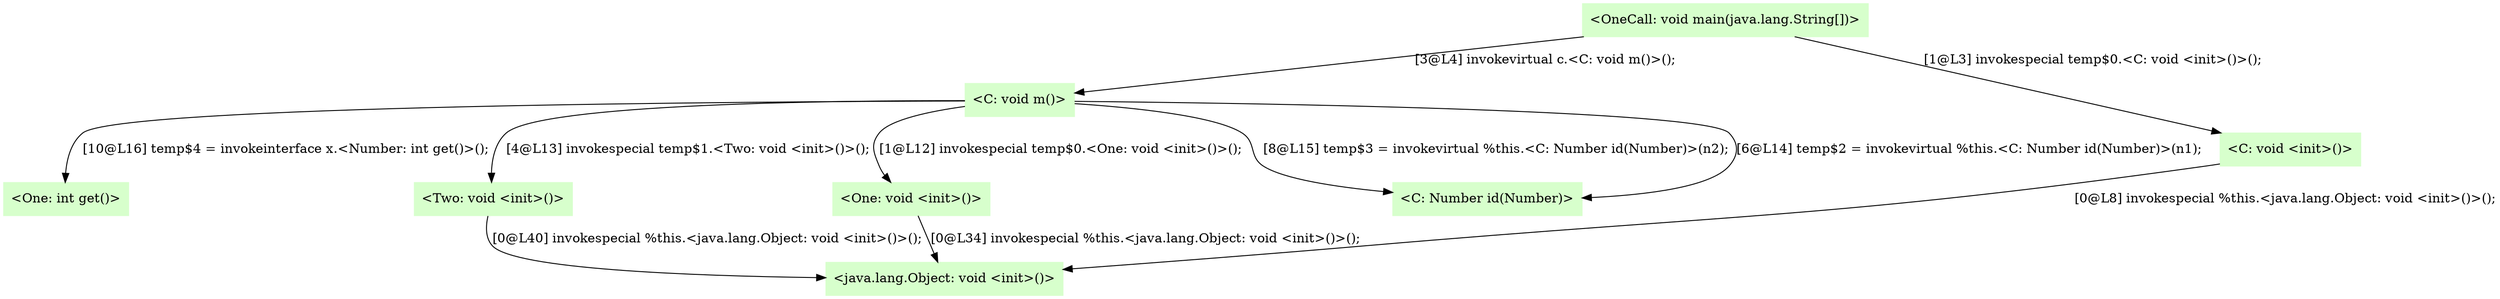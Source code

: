 digraph G {
  node [shape=box,color=".3 .2 1.0",style=filled,];
  "0" [label="<One: int get()>",];
  "1" [label="<Two: void <init>()>",];
  "2" [label="<OneCall: void main(java.lang.String[])>",];
  "3" [label="<C: void m()>",];
  "4" [label="<One: void <init>()>",];
  "5" [label="<C: Number id(Number)>",];
  "6" [label="<java.lang.Object: void <init>()>",];
  "7" [label="<C: void <init>()>",];
  "1" -> "6" [label="[0@L40] invokespecial %this.<java.lang.Object: void <init>()>();",];
  "2" -> "7" [label="[1@L3] invokespecial temp$0.<C: void <init>()>();",];
  "2" -> "3" [label="[3@L4] invokevirtual c.<C: void m()>();",];
  "3" -> "5" [label="[8@L15] temp$3 = invokevirtual %this.<C: Number id(Number)>(n2);",];
  "3" -> "4" [label="[1@L12] invokespecial temp$0.<One: void <init>()>();",];
  "3" -> "1" [label="[4@L13] invokespecial temp$1.<Two: void <init>()>();",];
  "3" -> "0" [label="[10@L16] temp$4 = invokeinterface x.<Number: int get()>();",];
  "3" -> "5" [label="[6@L14] temp$2 = invokevirtual %this.<C: Number id(Number)>(n1);",];
  "4" -> "6" [label="[0@L34] invokespecial %this.<java.lang.Object: void <init>()>();",];
  "7" -> "6" [label="[0@L8] invokespecial %this.<java.lang.Object: void <init>()>();",];
}
